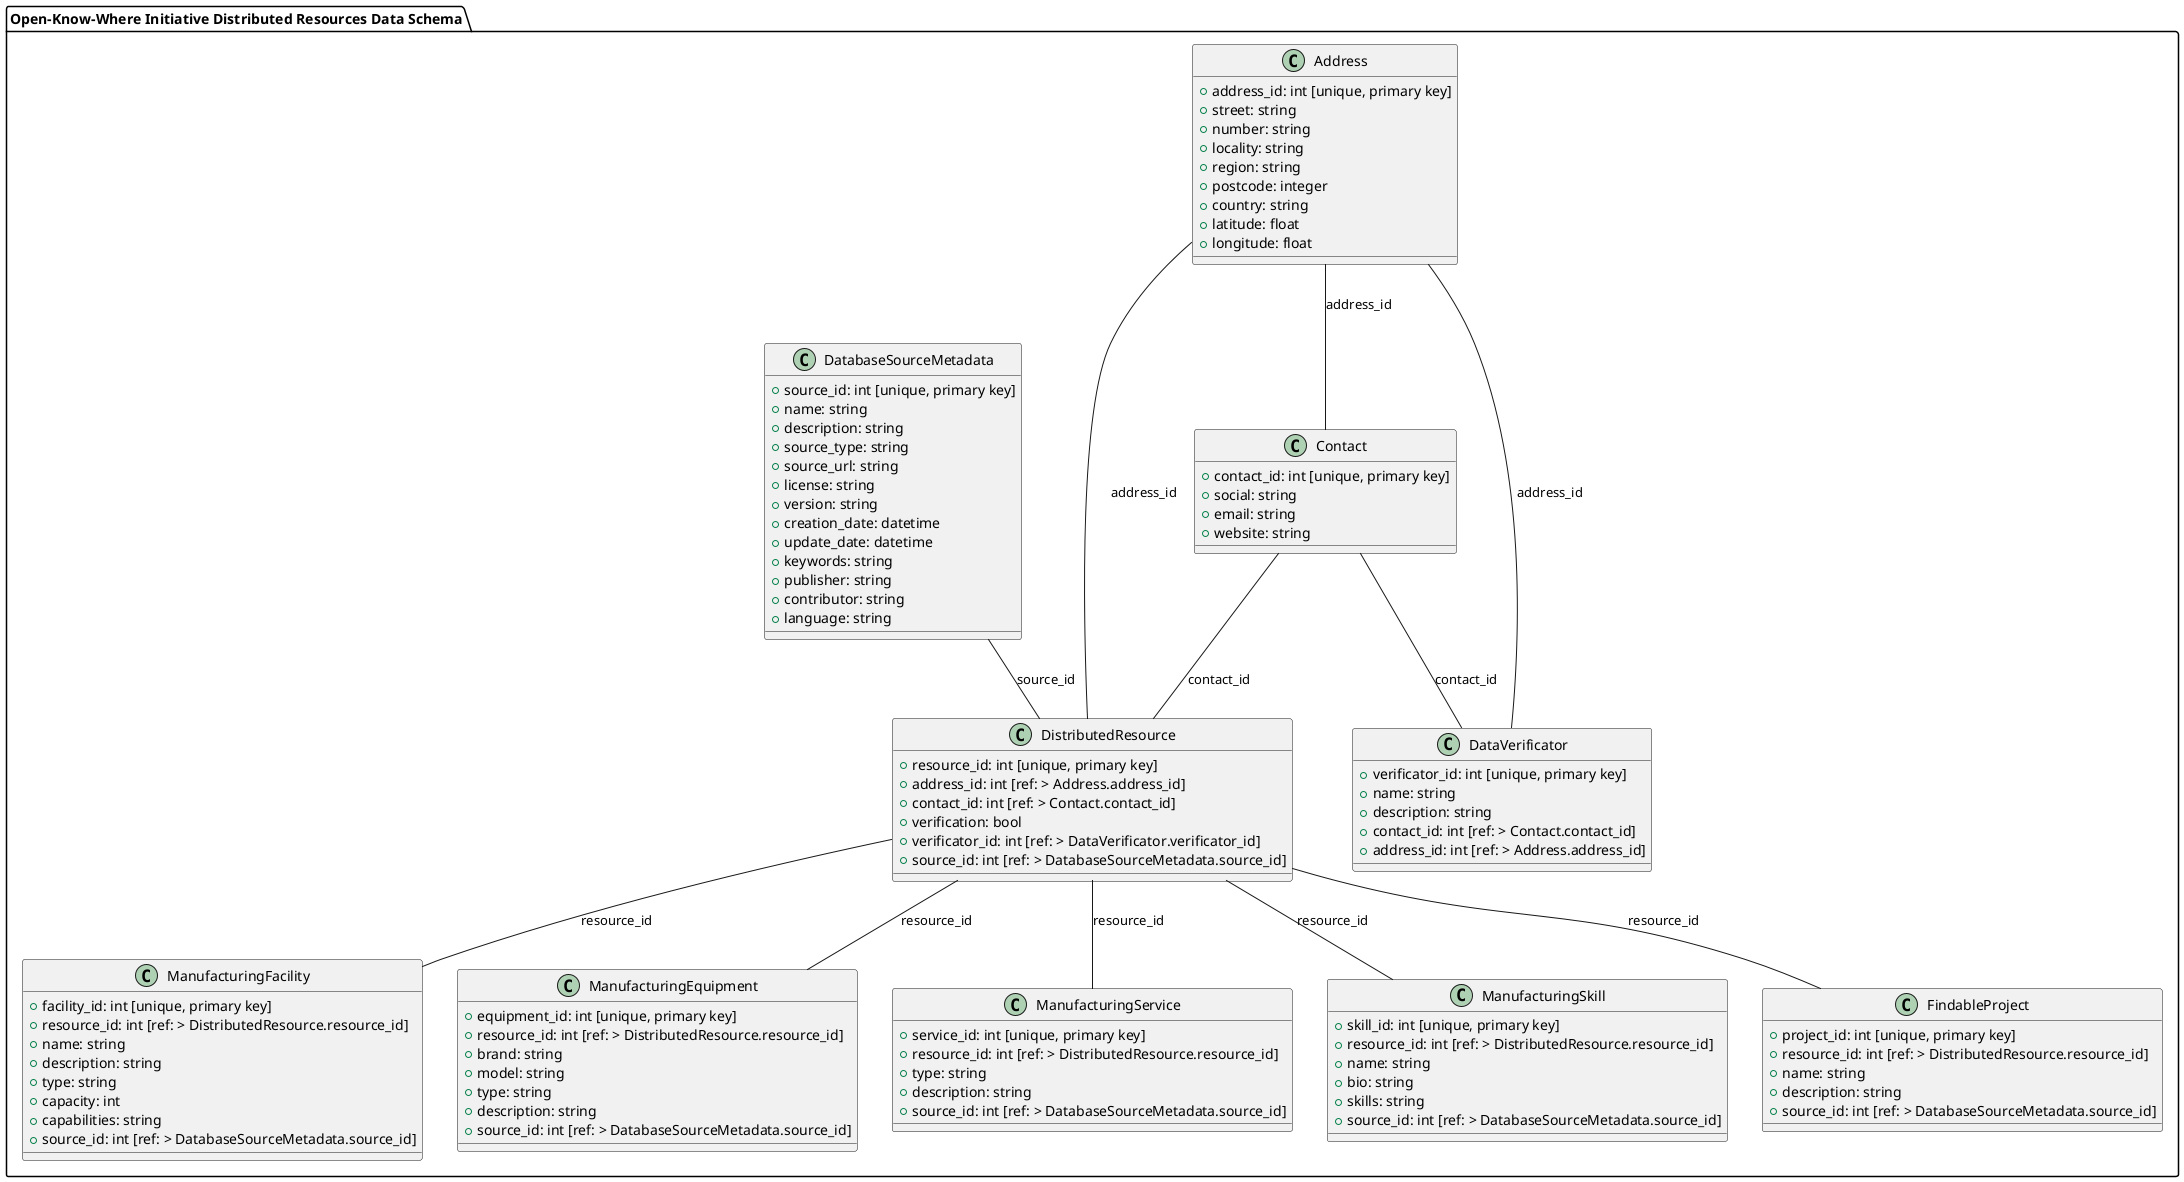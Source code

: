 @startuml
package "Open-Know-Where Initiative Distributed Resources Data Schema" {
  class Address {
    + address_id: int [unique, primary key]
    + street: string
    + number: string
    + locality: string
    + region: string
    + postcode: integer
    + country: string
    + latitude: float
    + longitude: float
  }

  class Contact {
    + contact_id: int [unique, primary key]
    + social: string
    + email: string
    + website: string
  }

  class DatabaseSourceMetadata {
    + source_id: int [unique, primary key]
    + name: string
    + description: string
    + source_type: string
    + source_url: string
    + license: string
    + version: string
    + creation_date: datetime
    + update_date: datetime
    + keywords: string
    + publisher: string
    + contributor: string
    + language: string
  }

  class DistributedResource {
    + resource_id: int [unique, primary key]
    + address_id: int [ref: > Address.address_id]
    + contact_id: int [ref: > Contact.contact_id]
    + verification: bool
    + verificator_id: int [ref: > DataVerificator.verificator_id]
    + source_id: int [ref: > DatabaseSourceMetadata.source_id]
  }

  class DataVerificator {
    + verificator_id: int [unique, primary key]
    + name: string
    + description: string
    + contact_id: int [ref: > Contact.contact_id]
    + address_id: int [ref: > Address.address_id]
  }

  class ManufacturingFacility {
    + facility_id: int [unique, primary key]
    + resource_id: int [ref: > DistributedResource.resource_id]
    + name: string
    + description: string
    + type: string
    + capacity: int
    + capabilities: string
    + source_id: int [ref: > DatabaseSourceMetadata.source_id]
  }

  class ManufacturingEquipment {
    + equipment_id: int [unique, primary key]
    + resource_id: int [ref: > DistributedResource.resource_id]
    + brand: string
    + model: string
    + type: string
    + description: string
    + source_id: int [ref: > DatabaseSourceMetadata.source_id]
  }

  class ManufacturingService {
    + service_id: int [unique, primary key]
    + resource_id: int [ref: > DistributedResource.resource_id]
    + type: string
    + description: string
    + source_id: int [ref: > DatabaseSourceMetadata.source_id]
  }

  class ManufacturingSkill {
    + skill_id: int [unique, primary key]
    + resource_id: int [ref: > DistributedResource.resource_id]
    + name: string
    + bio: string
    + skills: string
    + source_id: int [ref: > DatabaseSourceMetadata.source_id]
  }

  class FindableProject {
    + project_id: int [unique, primary key]
    + resource_id: int [ref: > DistributedResource.resource_id]
    + name: string
    + description: string
    + source_id: int [ref: > DatabaseSourceMetadata.source_id]
  }

  Address -- Contact: address_id
  Address -- DistributedResource: address_id
  Contact -- DistributedResource: contact_id
  DatabaseSourceMetadata -- DistributedResource: source_id
  Contact -- DataVerificator: contact_id
  Address -- DataVerificator: address_id
  DistributedResource -- ManufacturingFacility: resource_id
  DistributedResource -- ManufacturingEquipment: resource_id
  DistributedResource -- ManufacturingService: resource_id
  DistributedResource -- ManufacturingSkill: resource_id
  DistributedResource -- FindableProject: resource_id
}
@enduml